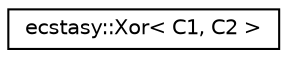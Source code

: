 digraph "Graphical Class Hierarchy"
{
 // LATEX_PDF_SIZE
  edge [fontname="Helvetica",fontsize="10",labelfontname="Helvetica",labelfontsize="10"];
  node [fontname="Helvetica",fontsize="10",shape=record];
  rankdir="LR";
  Node0 [label="ecstasy::Xor\< C1, C2 \>",height=0.2,width=0.4,color="black", fillcolor="white", style="filled",URL="$structecstasy_1_1_xor.html",tooltip="Placeholder for ecstasy::query::modifier::Xor."];
}
